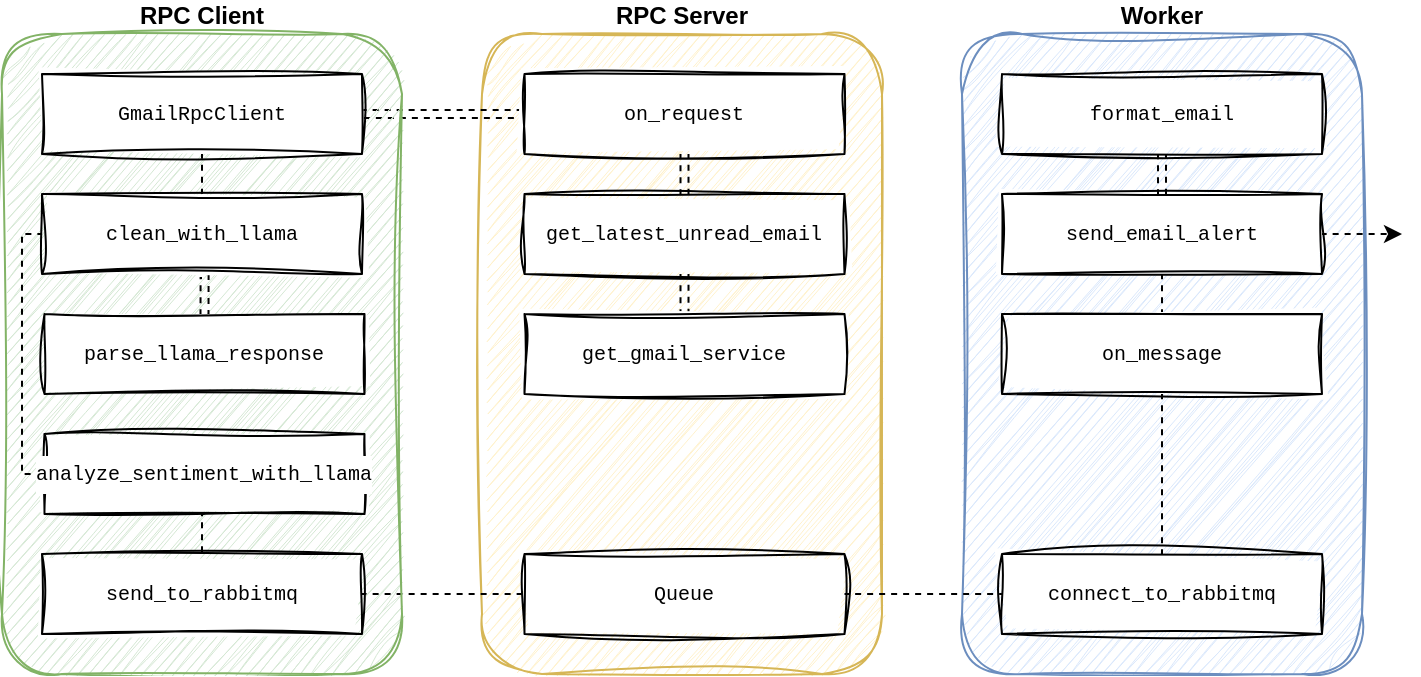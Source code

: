 <mxfile version="26.1.0">
  <diagram name="Sayfa -1" id="ux2JALxSSiCjwmwwlSy5">
    <mxGraphModel dx="988" dy="603" grid="0" gridSize="10" guides="1" tooltips="1" connect="1" arrows="1" fold="1" page="1" pageScale="1" pageWidth="827" pageHeight="1169" math="0" shadow="0">
      <root>
        <mxCell id="0" />
        <mxCell id="1" parent="0" />
        <mxCell id="3yWMJIRGumV0roXvyja1-2" value="&lt;b&gt;RPC Server&lt;/b&gt;" style="rounded=1;whiteSpace=wrap;html=1;fillColor=#fff2cc;strokeColor=#d6b656;align=center;labelPosition=center;verticalLabelPosition=top;verticalAlign=bottom;gradientColor=none;shadow=0;glass=0;sketch=1;curveFitting=1;jiggle=2;" vertex="1" parent="1">
          <mxGeometry x="293" y="33" width="200" height="320" as="geometry" />
        </mxCell>
        <mxCell id="3yWMJIRGumV0roXvyja1-9" style="edgeStyle=orthogonalEdgeStyle;rounded=0;orthogonalLoop=1;jettySize=auto;html=1;exitX=0.5;exitY=0;exitDx=0;exitDy=0;entryX=0.5;entryY=1;entryDx=0;entryDy=0;dashed=1;startArrow=classic;startFill=1;flowAnimation=1;shape=link;" edge="1" parent="1" source="3yWMJIRGumV0roXvyja1-5" target="3yWMJIRGumV0roXvyja1-6">
          <mxGeometry relative="1" as="geometry" />
        </mxCell>
        <mxCell id="3yWMJIRGumV0roXvyja1-5" value="&lt;div style=&quot;background-color: rgb(255, 255, 255); font-family: Consolas, &amp;quot;Courier New&amp;quot;, monospace; line-height: 19px; white-space: pre;&quot;&gt;&lt;font style=&quot;font-size: 10px;&quot;&gt;get_gmail_service&lt;/font&gt;&lt;/div&gt;" style="rounded=0;whiteSpace=wrap;html=1;sketch=1;curveFitting=1;jiggle=2;" vertex="1" parent="1">
          <mxGeometry x="314.25" y="173" width="160" height="40" as="geometry" />
        </mxCell>
        <mxCell id="3yWMJIRGumV0roXvyja1-6" value="&lt;div style=&quot;background-color: rgb(255, 255, 255); font-family: Consolas, &amp;quot;Courier New&amp;quot;, monospace; line-height: 19px; white-space: pre;&quot;&gt;&lt;div style=&quot;line-height: 19px;&quot;&gt;&lt;font style=&quot;font-size: 10px;&quot;&gt;get_latest_unread_email&lt;/font&gt;&lt;/div&gt;&lt;/div&gt;" style="rounded=0;whiteSpace=wrap;html=1;sketch=1;curveFitting=1;jiggle=2;" vertex="1" parent="1">
          <mxGeometry x="314.25" y="113" width="160" height="40" as="geometry" />
        </mxCell>
        <mxCell id="3yWMJIRGumV0roXvyja1-31" style="edgeStyle=orthogonalEdgeStyle;rounded=0;orthogonalLoop=1;jettySize=auto;html=1;exitX=0;exitY=0.5;exitDx=0;exitDy=0;entryX=1;entryY=0.5;entryDx=0;entryDy=0;dashed=1;flowAnimation=1;shape=link;" edge="1" parent="1" source="3yWMJIRGumV0roXvyja1-10" target="3yWMJIRGumV0roXvyja1-23">
          <mxGeometry relative="1" as="geometry" />
        </mxCell>
        <mxCell id="3yWMJIRGumV0roXvyja1-35" value="&lt;b&gt;Worker&lt;/b&gt;" style="rounded=1;whiteSpace=wrap;html=1;fillColor=#dae8fc;strokeColor=#6c8ebf;align=center;labelPosition=center;verticalLabelPosition=top;verticalAlign=bottom;shadow=0;glass=0;sketch=1;curveFitting=1;jiggle=2;" vertex="1" parent="1">
          <mxGeometry x="533" y="33" width="200" height="320" as="geometry" />
        </mxCell>
        <mxCell id="3yWMJIRGumV0roXvyja1-42" style="edgeStyle=orthogonalEdgeStyle;rounded=0;orthogonalLoop=1;jettySize=auto;html=1;exitX=1;exitY=0.5;exitDx=0;exitDy=0;entryX=0;entryY=0.5;entryDx=0;entryDy=0;flowAnimation=1;dashed=1;endArrow=none;startFill=0;" edge="1" parent="1" source="3yWMJIRGumV0roXvyja1-12" target="3yWMJIRGumV0roXvyja1-38">
          <mxGeometry relative="1" as="geometry" />
        </mxCell>
        <mxCell id="3yWMJIRGumV0roXvyja1-12" value="&lt;div style=&quot;background-color: rgb(255, 255, 255); font-family: Consolas, &amp;quot;Courier New&amp;quot;, monospace; line-height: 19px; white-space: pre;&quot;&gt;&lt;div style=&quot;line-height: 19px;&quot;&gt;&lt;div style=&quot;line-height: 19px;&quot;&gt;&lt;font style=&quot;font-size: 10px;&quot;&gt;Queue&lt;/font&gt;&lt;/div&gt;&lt;/div&gt;&lt;/div&gt;" style="rounded=0;whiteSpace=wrap;html=1;sketch=1;curveFitting=1;jiggle=2;" vertex="1" parent="1">
          <mxGeometry x="314.25" y="293" width="160" height="40" as="geometry" />
        </mxCell>
        <mxCell id="3yWMJIRGumV0roXvyja1-33" style="edgeStyle=orthogonalEdgeStyle;rounded=0;orthogonalLoop=1;jettySize=auto;html=1;exitX=0.5;exitY=1;exitDx=0;exitDy=0;entryX=0.5;entryY=0;entryDx=0;entryDy=0;shape=link;flowAnimation=1;dashed=1;" edge="1" parent="1" source="3yWMJIRGumV0roXvyja1-10" target="3yWMJIRGumV0roXvyja1-6">
          <mxGeometry relative="1" as="geometry" />
        </mxCell>
        <mxCell id="3yWMJIRGumV0roXvyja1-10" value="&lt;div style=&quot;background-color: rgb(255, 255, 255); font-family: Consolas, &amp;quot;Courier New&amp;quot;, monospace; line-height: 19px; white-space: pre;&quot;&gt;&lt;div style=&quot;line-height: 19px;&quot;&gt;&lt;div style=&quot;line-height: 19px;&quot;&gt;&lt;font style=&quot;font-size: 10px;&quot;&gt;on_request&lt;/font&gt;&lt;/div&gt;&lt;/div&gt;&lt;/div&gt;" style="rounded=0;whiteSpace=wrap;html=1;sketch=1;curveFitting=1;jiggle=2;" vertex="1" parent="1">
          <mxGeometry x="314.25" y="53" width="160" height="40" as="geometry" />
        </mxCell>
        <mxCell id="3yWMJIRGumV0roXvyja1-37" style="edgeStyle=orthogonalEdgeStyle;rounded=0;orthogonalLoop=1;jettySize=auto;html=1;exitX=1;exitY=0.5;exitDx=0;exitDy=0;entryX=0;entryY=0.5;entryDx=0;entryDy=0;endArrow=none;startFill=0;dashed=1;flowAnimation=1;" edge="1" parent="1" source="3yWMJIRGumV0roXvyja1-26" target="3yWMJIRGumV0roXvyja1-12">
          <mxGeometry relative="1" as="geometry" />
        </mxCell>
        <mxCell id="3yWMJIRGumV0roXvyja1-47" style="edgeStyle=orthogonalEdgeStyle;rounded=0;orthogonalLoop=1;jettySize=auto;html=1;exitX=0.5;exitY=0;exitDx=0;exitDy=0;entryX=0.5;entryY=1;entryDx=0;entryDy=0;dashed=1;endArrow=none;startFill=0;flowAnimation=1;" edge="1" parent="1" source="3yWMJIRGumV0roXvyja1-38" target="3yWMJIRGumV0roXvyja1-43">
          <mxGeometry relative="1" as="geometry" />
        </mxCell>
        <mxCell id="3yWMJIRGumV0roXvyja1-38" value="&lt;div style=&quot;background-color: rgb(255, 255, 255); font-family: Consolas, &amp;quot;Courier New&amp;quot;, monospace; line-height: 19px; white-space: pre;&quot;&gt;&lt;div style=&quot;line-height: 19px;&quot;&gt;&lt;div style=&quot;line-height: 19px;&quot;&gt;&lt;div style=&quot;line-height: 19px;&quot;&gt;&lt;font style=&quot;font-size: 10px;&quot;&gt;connect_to_rabbitmq&lt;/font&gt;&lt;/div&gt;&lt;/div&gt;&lt;/div&gt;&lt;/div&gt;" style="rounded=0;whiteSpace=wrap;html=1;sketch=1;curveFitting=1;jiggle=2;" vertex="1" parent="1">
          <mxGeometry x="553" y="293" width="160" height="40" as="geometry" />
        </mxCell>
        <mxCell id="3yWMJIRGumV0roXvyja1-48" style="edgeStyle=orthogonalEdgeStyle;rounded=0;orthogonalLoop=1;jettySize=auto;html=1;exitX=0.5;exitY=0;exitDx=0;exitDy=0;entryX=0.5;entryY=1;entryDx=0;entryDy=0;endArrow=none;startFill=0;dashed=1;flowAnimation=1;" edge="1" parent="1" source="3yWMJIRGumV0roXvyja1-43" target="3yWMJIRGumV0roXvyja1-44">
          <mxGeometry relative="1" as="geometry" />
        </mxCell>
        <mxCell id="3yWMJIRGumV0roXvyja1-43" value="&lt;div style=&quot;background-color: rgb(255, 255, 255); font-family: Consolas, &amp;quot;Courier New&amp;quot;, monospace; line-height: 19px; white-space: pre;&quot;&gt;&lt;font style=&quot;font-size: 10px;&quot;&gt;on_message&lt;/font&gt;&lt;/div&gt;" style="rounded=0;whiteSpace=wrap;html=1;sketch=1;curveFitting=1;jiggle=2;" vertex="1" parent="1">
          <mxGeometry x="553" y="173" width="160" height="40" as="geometry" />
        </mxCell>
        <mxCell id="3yWMJIRGumV0roXvyja1-49" style="edgeStyle=orthogonalEdgeStyle;rounded=0;orthogonalLoop=1;jettySize=auto;html=1;exitX=1;exitY=0.5;exitDx=0;exitDy=0;flowAnimation=1;dashed=1;" edge="1" parent="1" source="3yWMJIRGumV0roXvyja1-44">
          <mxGeometry relative="1" as="geometry">
            <mxPoint x="753" y="133" as="targetPoint" />
          </mxGeometry>
        </mxCell>
        <mxCell id="3yWMJIRGumV0roXvyja1-44" value="&lt;div style=&quot;background-color: rgb(255, 255, 255); font-family: Consolas, &amp;quot;Courier New&amp;quot;, monospace; line-height: 19px; white-space: pre;&quot;&gt;&lt;div style=&quot;line-height: 19px;&quot;&gt;&lt;font style=&quot;font-size: 10px;&quot;&gt;send_email_alert&lt;/font&gt;&lt;/div&gt;&lt;/div&gt;" style="rounded=0;whiteSpace=wrap;html=1;sketch=1;curveFitting=1;jiggle=2;" vertex="1" parent="1">
          <mxGeometry x="553" y="113" width="160" height="40" as="geometry" />
        </mxCell>
        <mxCell id="3yWMJIRGumV0roXvyja1-46" style="edgeStyle=orthogonalEdgeStyle;rounded=0;orthogonalLoop=1;jettySize=auto;html=1;exitX=0.5;exitY=1;exitDx=0;exitDy=0;entryX=0.5;entryY=0;entryDx=0;entryDy=0;shape=link;flowAnimation=1;dashed=1;" edge="1" parent="1" source="3yWMJIRGumV0roXvyja1-45" target="3yWMJIRGumV0roXvyja1-44">
          <mxGeometry relative="1" as="geometry" />
        </mxCell>
        <mxCell id="3yWMJIRGumV0roXvyja1-45" value="&lt;div style=&quot;background-color: rgb(255, 255, 255); font-family: Consolas, &amp;quot;Courier New&amp;quot;, monospace; line-height: 19px; white-space: pre;&quot;&gt;&lt;div style=&quot;line-height: 19px;&quot;&gt;&lt;div style=&quot;line-height: 19px;&quot;&gt;&lt;font style=&quot;font-size: 10px;&quot;&gt;format_email&lt;/font&gt;&lt;/div&gt;&lt;/div&gt;&lt;/div&gt;" style="rounded=0;whiteSpace=wrap;html=1;sketch=1;curveFitting=1;jiggle=2;" vertex="1" parent="1">
          <mxGeometry x="553" y="53" width="160" height="40" as="geometry" />
        </mxCell>
        <mxCell id="3yWMJIRGumV0roXvyja1-1" value="&lt;b&gt;RPC Client&lt;/b&gt;" style="rounded=1;whiteSpace=wrap;html=1;fillColor=#d5e8d4;strokeColor=#82b366;align=center;labelPosition=center;verticalLabelPosition=top;verticalAlign=bottom;sketch=1;curveFitting=1;jiggle=2;" vertex="1" parent="1">
          <mxGeometry x="53" y="33" width="200" height="320" as="geometry" />
        </mxCell>
        <mxCell id="3yWMJIRGumV0roXvyja1-17" style="edgeStyle=orthogonalEdgeStyle;rounded=0;orthogonalLoop=1;jettySize=auto;html=1;exitX=0.5;exitY=1;exitDx=0;exitDy=0;entryX=0.5;entryY=0;entryDx=0;entryDy=0;shape=link;dashed=1;flowAnimation=1;" edge="1" parent="1" source="3yWMJIRGumV0roXvyja1-14" target="3yWMJIRGumV0roXvyja1-16">
          <mxGeometry relative="1" as="geometry" />
        </mxCell>
        <mxCell id="3yWMJIRGumV0roXvyja1-14" value="&lt;div style=&quot;background-color: rgb(255, 255, 255); font-family: Consolas, &amp;quot;Courier New&amp;quot;, monospace; line-height: 19px; white-space: pre;&quot;&gt;&lt;div style=&quot;line-height: 19px;&quot;&gt;&lt;font style=&quot;font-size: 10px;&quot;&gt;clean_with_llama&lt;/font&gt;&lt;/div&gt;&lt;/div&gt;" style="rounded=0;whiteSpace=wrap;html=1;sketch=1;curveFitting=1;jiggle=2;" vertex="1" parent="1">
          <mxGeometry x="73" y="113" width="160" height="40" as="geometry" />
        </mxCell>
        <mxCell id="3yWMJIRGumV0roXvyja1-19" style="edgeStyle=orthogonalEdgeStyle;rounded=0;orthogonalLoop=1;jettySize=auto;html=1;exitX=0;exitY=0.5;exitDx=0;exitDy=0;entryX=0;entryY=0.5;entryDx=0;entryDy=0;flowAnimation=1;dashed=1;endArrow=none;startFill=0;" edge="1" parent="1" source="3yWMJIRGumV0roXvyja1-14" target="3yWMJIRGumV0roXvyja1-18">
          <mxGeometry relative="1" as="geometry">
            <Array as="points">
              <mxPoint x="63" y="133" />
              <mxPoint x="63" y="253" />
            </Array>
          </mxGeometry>
        </mxCell>
        <mxCell id="3yWMJIRGumV0roXvyja1-16" value="&lt;div style=&quot;background-color: rgb(255, 255, 255); font-family: Consolas, &amp;quot;Courier New&amp;quot;, monospace; line-height: 19px; white-space: pre;&quot;&gt;&lt;div style=&quot;line-height: 19px;&quot;&gt;&lt;div style=&quot;line-height: 19px;&quot;&gt;&lt;div style=&quot;line-height: 19px;&quot;&gt;&lt;font style=&quot;font-size: 10px;&quot;&gt;parse_llama_response&lt;/font&gt;&lt;/div&gt;&lt;/div&gt;&lt;/div&gt;&lt;/div&gt;" style="rounded=0;whiteSpace=wrap;html=1;sketch=1;curveFitting=1;jiggle=2;" vertex="1" parent="1">
          <mxGeometry x="74.25" y="173" width="160" height="40" as="geometry" />
        </mxCell>
        <mxCell id="3yWMJIRGumV0roXvyja1-27" style="edgeStyle=orthogonalEdgeStyle;rounded=0;orthogonalLoop=1;jettySize=auto;html=1;exitX=0.5;exitY=1;exitDx=0;exitDy=0;entryX=0.5;entryY=0;entryDx=0;entryDy=0;dashed=1;flowAnimation=1;endArrow=none;startFill=0;" edge="1" parent="1" source="3yWMJIRGumV0roXvyja1-18" target="3yWMJIRGumV0roXvyja1-26">
          <mxGeometry relative="1" as="geometry" />
        </mxCell>
        <mxCell id="3yWMJIRGumV0roXvyja1-18" value="&lt;div style=&quot;background-color: rgb(255, 255, 255); font-family: Consolas, &amp;quot;Courier New&amp;quot;, monospace; line-height: 19px; white-space: pre;&quot;&gt;&lt;div style=&quot;line-height: 19px;&quot;&gt;&lt;div style=&quot;line-height: 19px;&quot;&gt;&lt;div style=&quot;line-height: 19px;&quot;&gt;&lt;div style=&quot;line-height: 19px;&quot;&gt;&lt;font style=&quot;font-size: 10px;&quot;&gt;analyze_sentiment_with_llama&lt;/font&gt;&lt;/div&gt;&lt;/div&gt;&lt;/div&gt;&lt;/div&gt;&lt;/div&gt;" style="rounded=0;whiteSpace=wrap;html=1;sketch=1;curveFitting=1;jiggle=2;" vertex="1" parent="1">
          <mxGeometry x="74.25" y="233" width="160" height="40" as="geometry" />
        </mxCell>
        <mxCell id="3yWMJIRGumV0roXvyja1-29" style="edgeStyle=orthogonalEdgeStyle;rounded=0;orthogonalLoop=1;jettySize=auto;html=1;exitX=0.5;exitY=1;exitDx=0;exitDy=0;entryX=0.5;entryY=0;entryDx=0;entryDy=0;dashed=1;flowAnimation=1;endArrow=none;startFill=0;" edge="1" parent="1" source="3yWMJIRGumV0roXvyja1-23" target="3yWMJIRGumV0roXvyja1-14">
          <mxGeometry relative="1" as="geometry" />
        </mxCell>
        <mxCell id="3yWMJIRGumV0roXvyja1-23" value="&lt;div style=&quot;background-color: rgb(255, 255, 255); font-family: Consolas, &amp;quot;Courier New&amp;quot;, monospace; line-height: 19px; white-space: pre;&quot;&gt;&lt;div style=&quot;line-height: 19px;&quot;&gt;&lt;div style=&quot;line-height: 19px;&quot;&gt;&lt;font style=&quot;font-size: 10px;&quot;&gt;GmailRpcClient&lt;/font&gt;&lt;/div&gt;&lt;/div&gt;&lt;/div&gt;" style="rounded=0;whiteSpace=wrap;html=1;sketch=1;curveFitting=1;jiggle=2;" vertex="1" parent="1">
          <mxGeometry x="73" y="53" width="160" height="40" as="geometry" />
        </mxCell>
        <mxCell id="3yWMJIRGumV0roXvyja1-26" value="&lt;div style=&quot;background-color: rgb(255, 255, 255); font-family: Consolas, &amp;quot;Courier New&amp;quot;, monospace; line-height: 19px; white-space: pre;&quot;&gt;&lt;div style=&quot;line-height: 19px;&quot;&gt;&lt;div style=&quot;line-height: 19px;&quot;&gt;&lt;div style=&quot;line-height: 19px;&quot;&gt;&lt;div style=&quot;line-height: 19px;&quot;&gt;&lt;div style=&quot;line-height: 19px;&quot;&gt;&lt;font style=&quot;font-size: 10px;&quot;&gt;send_to_rabbitmq&lt;/font&gt;&lt;/div&gt;&lt;/div&gt;&lt;/div&gt;&lt;/div&gt;&lt;/div&gt;&lt;/div&gt;" style="rounded=0;whiteSpace=wrap;html=1;sketch=1;curveFitting=1;jiggle=2;" vertex="1" parent="1">
          <mxGeometry x="73" y="293" width="160" height="40" as="geometry" />
        </mxCell>
      </root>
    </mxGraphModel>
  </diagram>
</mxfile>

